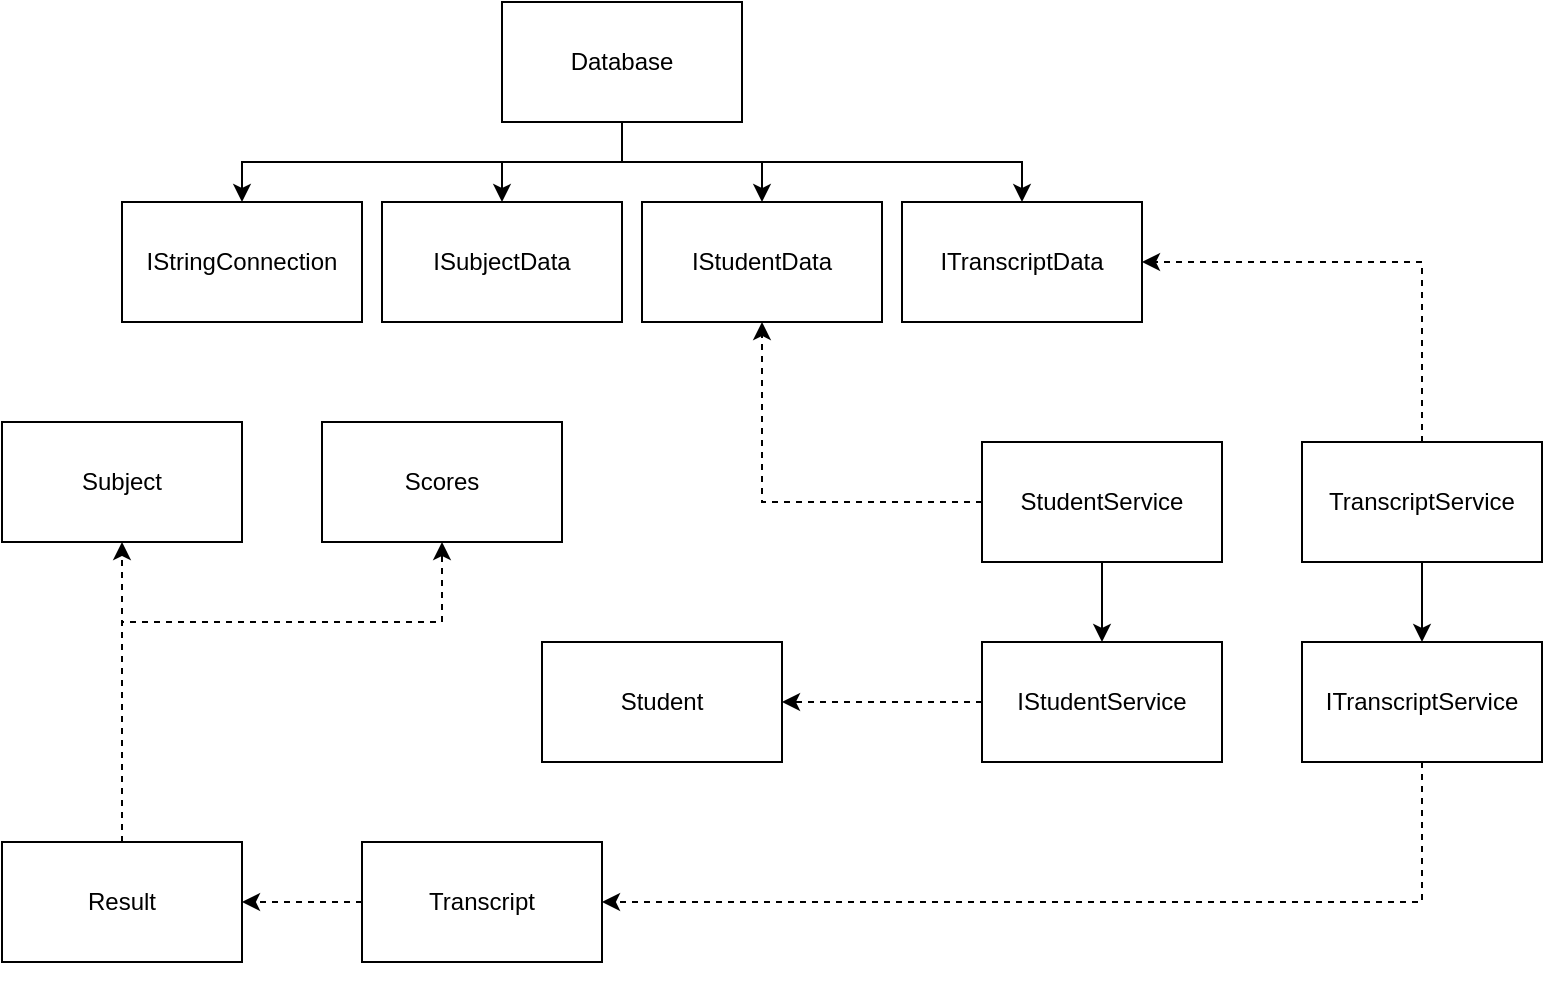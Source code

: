<mxfile version="20.2.5" type="device"><diagram id="F74FRV1rJTLUdeEO7Vs7" name="Trang-1"><mxGraphModel dx="1038" dy="547" grid="1" gridSize="10" guides="1" tooltips="1" connect="1" arrows="1" fold="1" page="1" pageScale="1" pageWidth="827" pageHeight="1169" math="0" shadow="0"><root><mxCell id="0"/><mxCell id="1" parent="0"/><mxCell id="tlumxzBQWx4o1ugWZG2A-1" value="Student" style="rounded=0;whiteSpace=wrap;html=1;" vertex="1" parent="1"><mxGeometry x="280" y="350" width="120" height="60" as="geometry"/></mxCell><mxCell id="tlumxzBQWx4o1ugWZG2A-2" value="Scores" style="rounded=0;whiteSpace=wrap;html=1;" vertex="1" parent="1"><mxGeometry x="170" y="240" width="120" height="60" as="geometry"/></mxCell><mxCell id="tlumxzBQWx4o1ugWZG2A-3" value="Subject" style="rounded=0;whiteSpace=wrap;html=1;" vertex="1" parent="1"><mxGeometry x="10" y="240" width="120" height="60" as="geometry"/></mxCell><mxCell id="tlumxzBQWx4o1ugWZG2A-34" style="edgeStyle=orthogonalEdgeStyle;rounded=0;orthogonalLoop=1;jettySize=auto;html=1;entryX=0.5;entryY=1;entryDx=0;entryDy=0;dashed=1;" edge="1" parent="1" source="tlumxzBQWx4o1ugWZG2A-4" target="tlumxzBQWx4o1ugWZG2A-3"><mxGeometry relative="1" as="geometry"/></mxCell><mxCell id="tlumxzBQWx4o1ugWZG2A-36" style="edgeStyle=orthogonalEdgeStyle;rounded=0;orthogonalLoop=1;jettySize=auto;html=1;entryX=0.5;entryY=1;entryDx=0;entryDy=0;dashed=1;" edge="1" parent="1" source="tlumxzBQWx4o1ugWZG2A-4" target="tlumxzBQWx4o1ugWZG2A-2"><mxGeometry relative="1" as="geometry"><Array as="points"><mxPoint x="70" y="340"/><mxPoint x="230" y="340"/></Array></mxGeometry></mxCell><mxCell id="tlumxzBQWx4o1ugWZG2A-4" value="Result" style="rounded=0;whiteSpace=wrap;html=1;" vertex="1" parent="1"><mxGeometry x="10" y="450" width="120" height="60" as="geometry"/></mxCell><mxCell id="tlumxzBQWx4o1ugWZG2A-33" style="edgeStyle=orthogonalEdgeStyle;rounded=0;orthogonalLoop=1;jettySize=auto;html=1;entryX=1;entryY=0.5;entryDx=0;entryDy=0;dashed=1;" edge="1" parent="1" source="tlumxzBQWx4o1ugWZG2A-5" target="tlumxzBQWx4o1ugWZG2A-4"><mxGeometry relative="1" as="geometry"/></mxCell><mxCell id="tlumxzBQWx4o1ugWZG2A-5" value="Transcript" style="rounded=0;whiteSpace=wrap;html=1;" vertex="1" parent="1"><mxGeometry x="190" y="450" width="120" height="60" as="geometry"/></mxCell><mxCell id="tlumxzBQWx4o1ugWZG2A-25" style="edgeStyle=orthogonalEdgeStyle;rounded=0;orthogonalLoop=1;jettySize=auto;html=1;entryX=0.5;entryY=0;entryDx=0;entryDy=0;" edge="1" parent="1" source="tlumxzBQWx4o1ugWZG2A-6" target="tlumxzBQWx4o1ugWZG2A-9"><mxGeometry relative="1" as="geometry"/></mxCell><mxCell id="tlumxzBQWx4o1ugWZG2A-26" style="edgeStyle=orthogonalEdgeStyle;rounded=0;orthogonalLoop=1;jettySize=auto;html=1;" edge="1" parent="1" source="tlumxzBQWx4o1ugWZG2A-6" target="tlumxzBQWx4o1ugWZG2A-7"><mxGeometry relative="1" as="geometry"/></mxCell><mxCell id="tlumxzBQWx4o1ugWZG2A-27" style="edgeStyle=orthogonalEdgeStyle;rounded=0;orthogonalLoop=1;jettySize=auto;html=1;" edge="1" parent="1" source="tlumxzBQWx4o1ugWZG2A-6" target="tlumxzBQWx4o1ugWZG2A-8"><mxGeometry relative="1" as="geometry"><Array as="points"><mxPoint x="320" y="110"/><mxPoint x="520" y="110"/></Array></mxGeometry></mxCell><mxCell id="tlumxzBQWx4o1ugWZG2A-28" style="edgeStyle=orthogonalEdgeStyle;rounded=0;orthogonalLoop=1;jettySize=auto;html=1;entryX=0.5;entryY=0;entryDx=0;entryDy=0;" edge="1" parent="1" source="tlumxzBQWx4o1ugWZG2A-6" target="tlumxzBQWx4o1ugWZG2A-10"><mxGeometry relative="1" as="geometry"><Array as="points"><mxPoint x="320" y="110"/><mxPoint x="130" y="110"/></Array></mxGeometry></mxCell><mxCell id="tlumxzBQWx4o1ugWZG2A-6" value="Database" style="rounded=0;whiteSpace=wrap;html=1;" vertex="1" parent="1"><mxGeometry x="260" y="30" width="120" height="60" as="geometry"/></mxCell><mxCell id="tlumxzBQWx4o1ugWZG2A-7" value="IStudentData" style="rounded=0;whiteSpace=wrap;html=1;" vertex="1" parent="1"><mxGeometry x="330" y="130" width="120" height="60" as="geometry"/></mxCell><mxCell id="tlumxzBQWx4o1ugWZG2A-8" value="ITranscriptData" style="rounded=0;whiteSpace=wrap;html=1;" vertex="1" parent="1"><mxGeometry x="460" y="130" width="120" height="60" as="geometry"/></mxCell><mxCell id="tlumxzBQWx4o1ugWZG2A-9" value="ISubjectData" style="rounded=0;whiteSpace=wrap;html=1;" vertex="1" parent="1"><mxGeometry x="200" y="130" width="120" height="60" as="geometry"/></mxCell><mxCell id="tlumxzBQWx4o1ugWZG2A-10" value="IStringConnection" style="rounded=0;whiteSpace=wrap;html=1;" vertex="1" parent="1"><mxGeometry x="70" y="130" width="120" height="60" as="geometry"/></mxCell><mxCell id="tlumxzBQWx4o1ugWZG2A-11" style="edgeStyle=orthogonalEdgeStyle;rounded=0;orthogonalLoop=1;jettySize=auto;html=1;exitX=0.5;exitY=1;exitDx=0;exitDy=0;" edge="1" parent="1" source="tlumxzBQWx4o1ugWZG2A-4" target="tlumxzBQWx4o1ugWZG2A-4"><mxGeometry relative="1" as="geometry"/></mxCell><mxCell id="tlumxzBQWx4o1ugWZG2A-22" style="edgeStyle=orthogonalEdgeStyle;rounded=0;orthogonalLoop=1;jettySize=auto;html=1;entryX=0.5;entryY=0;entryDx=0;entryDy=0;" edge="1" parent="1" source="tlumxzBQWx4o1ugWZG2A-16" target="tlumxzBQWx4o1ugWZG2A-18"><mxGeometry relative="1" as="geometry"/></mxCell><mxCell id="tlumxzBQWx4o1ugWZG2A-29" style="edgeStyle=orthogonalEdgeStyle;rounded=0;orthogonalLoop=1;jettySize=auto;html=1;entryX=0.5;entryY=1;entryDx=0;entryDy=0;dashed=1;" edge="1" parent="1" source="tlumxzBQWx4o1ugWZG2A-16" target="tlumxzBQWx4o1ugWZG2A-7"><mxGeometry relative="1" as="geometry"/></mxCell><mxCell id="tlumxzBQWx4o1ugWZG2A-16" value="StudentService" style="rounded=0;whiteSpace=wrap;html=1;" vertex="1" parent="1"><mxGeometry x="500" y="250" width="120" height="60" as="geometry"/></mxCell><mxCell id="tlumxzBQWx4o1ugWZG2A-23" style="edgeStyle=orthogonalEdgeStyle;rounded=0;orthogonalLoop=1;jettySize=auto;html=1;" edge="1" parent="1" source="tlumxzBQWx4o1ugWZG2A-17" target="tlumxzBQWx4o1ugWZG2A-19"><mxGeometry relative="1" as="geometry"/></mxCell><mxCell id="tlumxzBQWx4o1ugWZG2A-30" style="edgeStyle=orthogonalEdgeStyle;rounded=0;orthogonalLoop=1;jettySize=auto;html=1;entryX=1;entryY=0.5;entryDx=0;entryDy=0;dashed=1;" edge="1" parent="1" source="tlumxzBQWx4o1ugWZG2A-17" target="tlumxzBQWx4o1ugWZG2A-8"><mxGeometry relative="1" as="geometry"><Array as="points"><mxPoint x="720" y="160"/></Array></mxGeometry></mxCell><mxCell id="tlumxzBQWx4o1ugWZG2A-17" value="TranscriptService" style="rounded=0;whiteSpace=wrap;html=1;" vertex="1" parent="1"><mxGeometry x="660" y="250" width="120" height="60" as="geometry"/></mxCell><mxCell id="tlumxzBQWx4o1ugWZG2A-31" style="edgeStyle=orthogonalEdgeStyle;rounded=0;orthogonalLoop=1;jettySize=auto;html=1;entryX=1;entryY=0.5;entryDx=0;entryDy=0;dashed=1;" edge="1" parent="1" source="tlumxzBQWx4o1ugWZG2A-18" target="tlumxzBQWx4o1ugWZG2A-1"><mxGeometry relative="1" as="geometry"/></mxCell><mxCell id="tlumxzBQWx4o1ugWZG2A-18" value="IStudentService" style="rounded=0;whiteSpace=wrap;html=1;" vertex="1" parent="1"><mxGeometry x="500" y="350" width="120" height="60" as="geometry"/></mxCell><mxCell id="tlumxzBQWx4o1ugWZG2A-32" style="edgeStyle=orthogonalEdgeStyle;rounded=0;orthogonalLoop=1;jettySize=auto;html=1;entryX=1;entryY=0.5;entryDx=0;entryDy=0;dashed=1;" edge="1" parent="1" source="tlumxzBQWx4o1ugWZG2A-19" target="tlumxzBQWx4o1ugWZG2A-5"><mxGeometry relative="1" as="geometry"><Array as="points"><mxPoint x="720" y="480"/></Array></mxGeometry></mxCell><mxCell id="tlumxzBQWx4o1ugWZG2A-19" value="ITranscriptService" style="rounded=0;whiteSpace=wrap;html=1;" vertex="1" parent="1"><mxGeometry x="660" y="350" width="120" height="60" as="geometry"/></mxCell></root></mxGraphModel></diagram></mxfile>